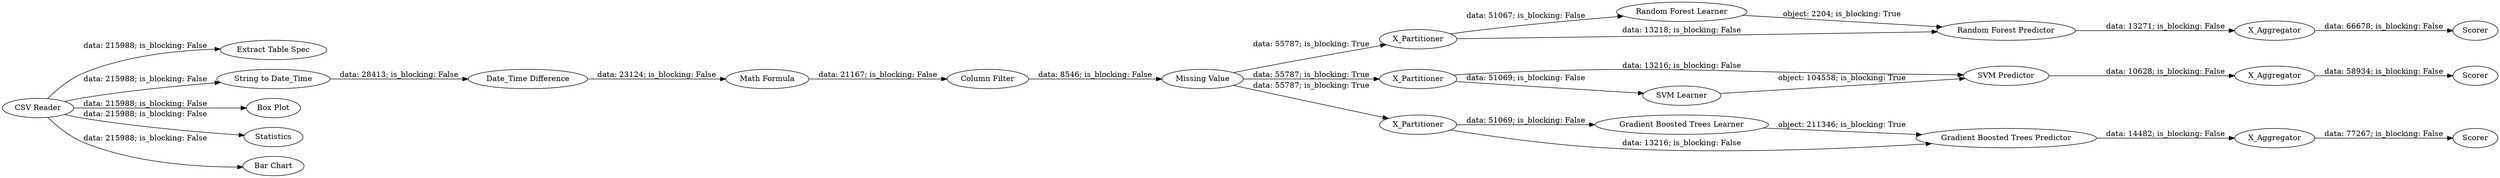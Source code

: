 digraph {
	"5134073717829149912_28" [label="Column Filter"]
	"5134073717829149912_30" [label="Extract Table Spec"]
	"5134073717829149912_16" [label=Scorer]
	"5134073717829149912_21" [label="SVM Predictor"]
	"5134073717829149912_14" [label="Random Forest Learner"]
	"5134073717829149912_25" [label="String to Date_Time"]
	"5134073717829149912_38" [label=X_Aggregator]
	"5134073717829149912_3" [label="Missing Value"]
	"5134073717829149912_37" [label=X_Aggregator]
	"5134073717829149912_19" [label=Scorer]
	"5134073717829149912_31" [label="Box Plot"]
	"5134073717829149912_33" [label=X_Partitioner]
	"5134073717829149912_1" [label="CSV Reader"]
	"5134073717829149912_22" [label=Scorer]
	"5134073717829149912_17" [label="Gradient Boosted Trees Learner"]
	"5134073717829149912_18" [label="Gradient Boosted Trees Predictor"]
	"5134073717829149912_29" [label=Statistics]
	"5134073717829149912_27" [label="Math Formula"]
	"5134073717829149912_26" [label="Date_Time Difference"]
	"5134073717829149912_36" [label=X_Partitioner]
	"5134073717829149912_15" [label="Random Forest Predictor"]
	"5134073717829149912_32" [label="Bar Chart"]
	"5134073717829149912_20" [label="SVM Learner"]
	"5134073717829149912_35" [label=X_Partitioner]
	"5134073717829149912_34" [label=X_Aggregator]
	"5134073717829149912_33" -> "5134073717829149912_14" [label="data: 51067; is_blocking: False"]
	"5134073717829149912_1" -> "5134073717829149912_30" [label="data: 215988; is_blocking: False"]
	"5134073717829149912_1" -> "5134073717829149912_32" [label="data: 215988; is_blocking: False"]
	"5134073717829149912_21" -> "5134073717829149912_38" [label="data: 10628; is_blocking: False"]
	"5134073717829149912_28" -> "5134073717829149912_3" [label="data: 8546; is_blocking: False"]
	"5134073717829149912_34" -> "5134073717829149912_16" [label="data: 66678; is_blocking: False"]
	"5134073717829149912_15" -> "5134073717829149912_34" [label="data: 13271; is_blocking: False"]
	"5134073717829149912_25" -> "5134073717829149912_26" [label="data: 28413; is_blocking: False"]
	"5134073717829149912_33" -> "5134073717829149912_15" [label="data: 13218; is_blocking: False"]
	"5134073717829149912_3" -> "5134073717829149912_36" [label="data: 55787; is_blocking: True"]
	"5134073717829149912_36" -> "5134073717829149912_21" [label="data: 13216; is_blocking: False"]
	"5134073717829149912_1" -> "5134073717829149912_29" [label="data: 215988; is_blocking: False"]
	"5134073717829149912_3" -> "5134073717829149912_33" [label="data: 55787; is_blocking: True"]
	"5134073717829149912_36" -> "5134073717829149912_20" [label="data: 51069; is_blocking: False"]
	"5134073717829149912_18" -> "5134073717829149912_37" [label="data: 14482; is_blocking: False"]
	"5134073717829149912_38" -> "5134073717829149912_22" [label="data: 58934; is_blocking: False"]
	"5134073717829149912_37" -> "5134073717829149912_19" [label="data: 77267; is_blocking: False"]
	"5134073717829149912_17" -> "5134073717829149912_18" [label="object: 211346; is_blocking: True"]
	"5134073717829149912_1" -> "5134073717829149912_25" [label="data: 215988; is_blocking: False"]
	"5134073717829149912_35" -> "5134073717829149912_17" [label="data: 51069; is_blocking: False"]
	"5134073717829149912_3" -> "5134073717829149912_35" [label="data: 55787; is_blocking: True"]
	"5134073717829149912_1" -> "5134073717829149912_31" [label="data: 215988; is_blocking: False"]
	"5134073717829149912_26" -> "5134073717829149912_27" [label="data: 23124; is_blocking: False"]
	"5134073717829149912_27" -> "5134073717829149912_28" [label="data: 21167; is_blocking: False"]
	"5134073717829149912_20" -> "5134073717829149912_21" [label="object: 104558; is_blocking: True"]
	"5134073717829149912_14" -> "5134073717829149912_15" [label="object: 2204; is_blocking: True"]
	"5134073717829149912_35" -> "5134073717829149912_18" [label="data: 13216; is_blocking: False"]
	rankdir=LR
}
